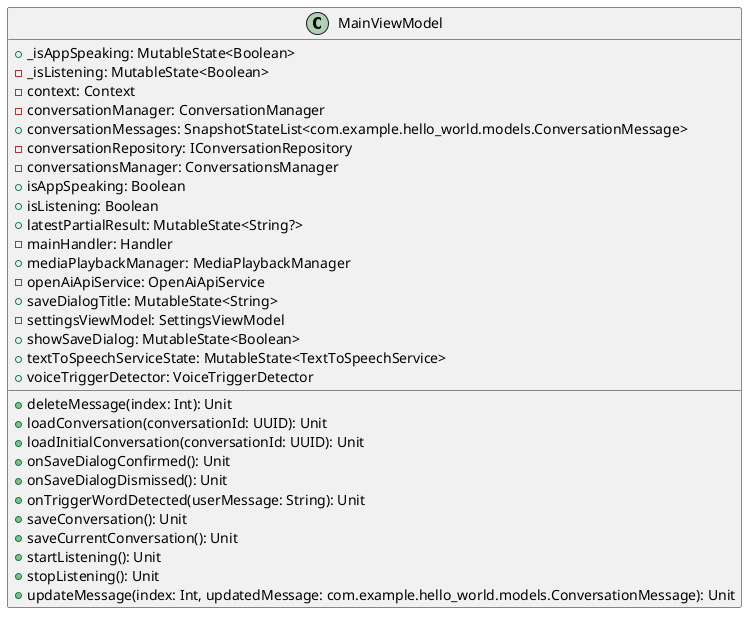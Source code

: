 @startuml
class MainViewModel {
    +_isAppSpeaking: MutableState<Boolean>
    -_isListening: MutableState<Boolean>
    -context: Context
    -conversationManager: ConversationManager
    +conversationMessages: SnapshotStateList<com.example.hello_world.models.ConversationMessage>
    -conversationRepository: IConversationRepository
    -conversationsManager: ConversationsManager
    +isAppSpeaking: Boolean
    +isListening: Boolean
    +latestPartialResult: MutableState<String?>
    -mainHandler: Handler
    +mediaPlaybackManager: MediaPlaybackManager
    -openAiApiService: OpenAiApiService
    +saveDialogTitle: MutableState<String>
    -settingsViewModel: SettingsViewModel
    +showSaveDialog: MutableState<Boolean>
    +textToSpeechServiceState: MutableState<TextToSpeechService>
    +voiceTriggerDetector: VoiceTriggerDetector
    +deleteMessage(index: Int): Unit
    +loadConversation(conversationId: UUID): Unit
    +loadInitialConversation(conversationId: UUID): Unit
    +onSaveDialogConfirmed(): Unit
    +onSaveDialogDismissed(): Unit
    +onTriggerWordDetected(userMessage: String): Unit
    +saveConversation(): Unit
    +saveCurrentConversation(): Unit
    +startListening(): Unit
    +stopListening(): Unit
    +updateMessage(index: Int, updatedMessage: com.example.hello_world.models.ConversationMessage): Unit
}

@enduml
